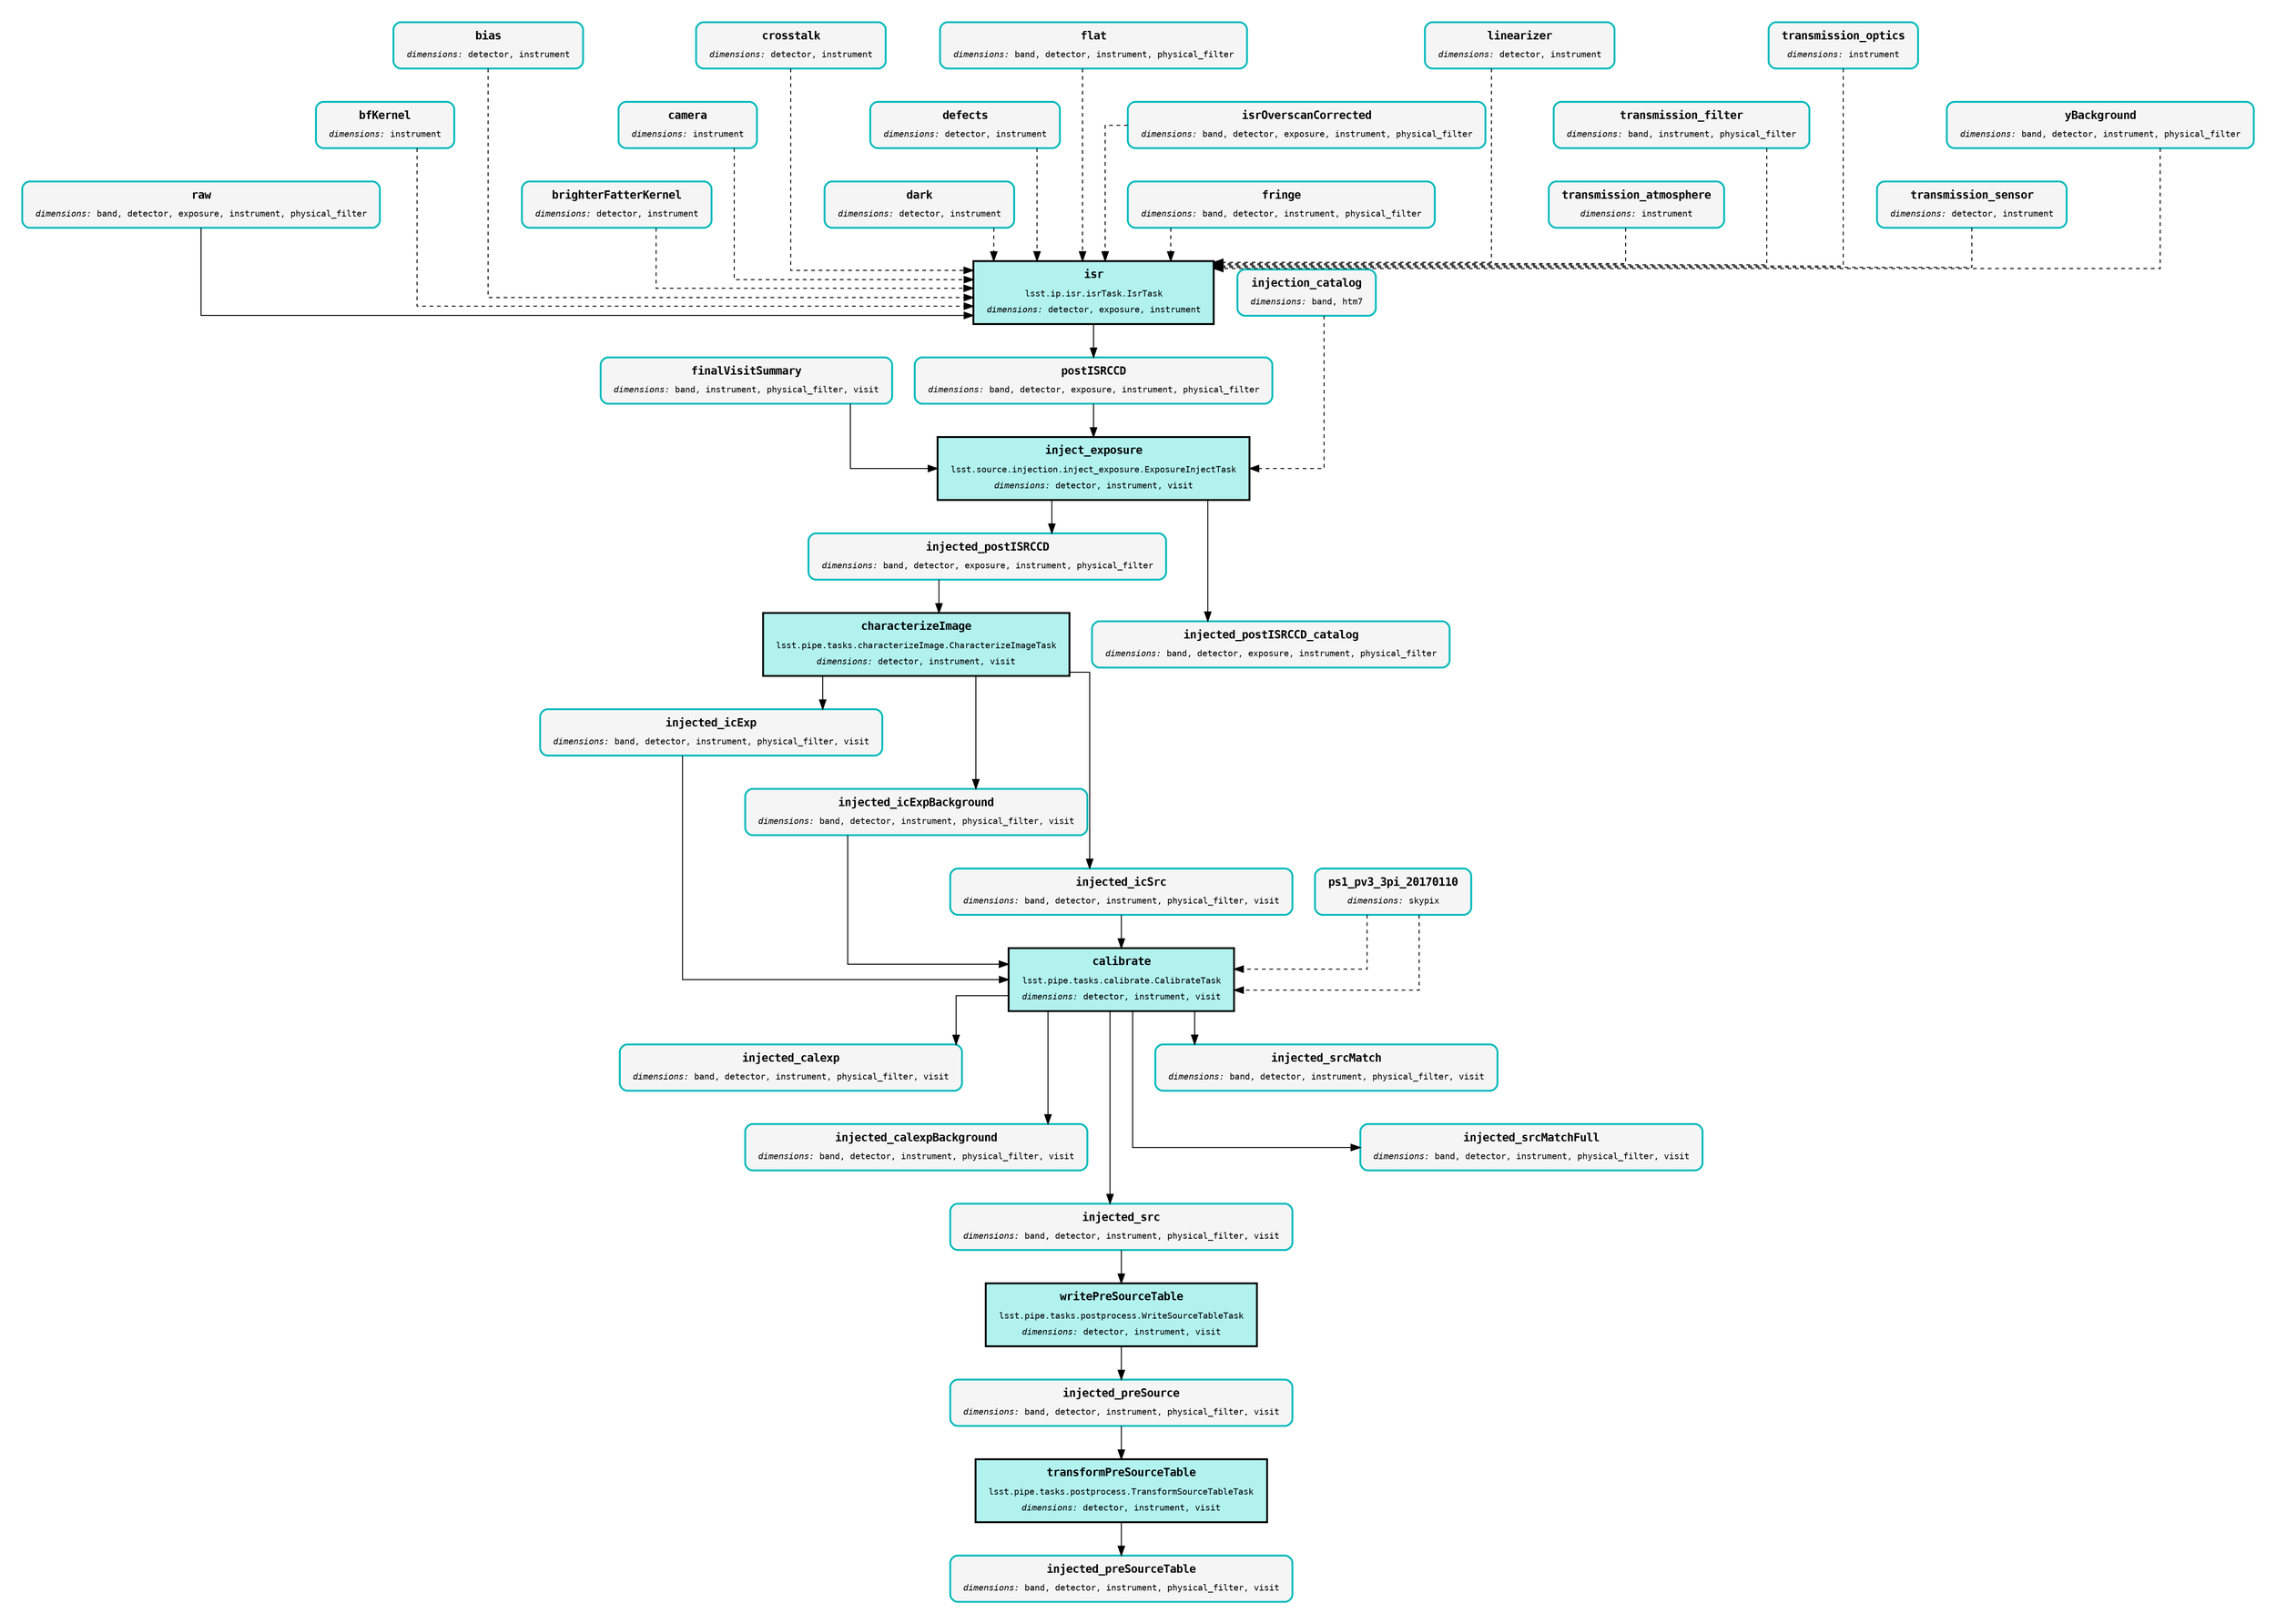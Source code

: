 digraph Pipeline {
	graph [nodesep=0.5,
		pad=0.5,
		ranksep=0.75,
		splines=ortho
	];
	node [fontname=Monospace,
		fontsize=14,
		margin="0.2,0.1",
		penwidth=3,
		shape=box
	];
	edge [arrowsize=1.5,
		color=black,
		penwidth=1.5
	];
	task0	[color=black,
		fillcolor="#B1F2EF",
		label=<<TABLE BORDER="0" CELLPADDING="5"><TR><TD><B><FONT POINT-SIZE="18">calibrate</FONT></B></TD></TR><TR><TD>lsst.pipe.tasks.calibrate.CalibrateTask</TD></TR><TR><TD><I>dimensions:</I>&nbsp;detector, instrument, visit</TD></TR></TABLE>>,
		style=filled];
	injected_calexp	[color="#00BABC",
		fillcolor="#F5F5F5",
		label=<<TABLE BORDER="0" CELLPADDING="5"><TR><TD><B><FONT POINT-SIZE="18">injected_calexp</FONT></B></TD></TR><TR><TD><I>dimensions:</I>&nbsp;band, detector, instrument, physical_filter, visit</TD></TR></TABLE>>,
		style="rounded,filled,bold"];
	task0 -> injected_calexp	[minlen=1];
	injected_calexpBackground	[color="#00BABC",
		fillcolor="#F5F5F5",
		label=<<TABLE BORDER="0" CELLPADDING="5"><TR><TD><B><FONT POINT-SIZE="18">injected_calexpBackground</FONT></B></TD></TR><TR><TD><I>dimensions:</I>&nbsp;band, detector, instrument, physical_filter, visit</TD></TR></TABLE>>,
		style="rounded,filled,bold"];
	task0 -> injected_calexpBackground	[minlen=2];
	injected_src	[color="#00BABC",
		fillcolor="#F5F5F5",
		label=<<TABLE BORDER="0" CELLPADDING="5"><TR><TD><B><FONT POINT-SIZE="18">injected_src</FONT></B></TD></TR><TR><TD><I>dimensions:</I>&nbsp;band, detector, instrument, physical_filter, visit</TD></TR></TABLE>>,
		style="rounded,filled,bold"];
	task0 -> injected_src	[minlen=3];
	injected_srcMatch	[color="#00BABC",
		fillcolor="#F5F5F5",
		label=<<TABLE BORDER="0" CELLPADDING="5"><TR><TD><B><FONT POINT-SIZE="18">injected_srcMatch</FONT></B></TD></TR><TR><TD><I>dimensions:</I>&nbsp;band, detector, instrument, physical_filter, visit</TD></TR></TABLE>>,
		style="rounded,filled,bold"];
	task0 -> injected_srcMatch	[minlen=1];
	injected_srcMatchFull	[color="#00BABC",
		fillcolor="#F5F5F5",
		label=<<TABLE BORDER="0" CELLPADDING="5"><TR><TD><B><FONT POINT-SIZE="18">injected_srcMatchFull</FONT></B></TD></TR><TR><TD><I>dimensions:</I>&nbsp;band, detector, instrument, physical_filter, visit</TD></TR></TABLE>>,
		style="rounded,filled,bold"];
	task0 -> injected_srcMatchFull	[minlen=2];
	injected_icExp	[color="#00BABC",
		fillcolor="#F5F5F5",
		label=<<TABLE BORDER="0" CELLPADDING="5"><TR><TD><B><FONT POINT-SIZE="18">injected_icExp</FONT></B></TD></TR><TR><TD><I>dimensions:</I>&nbsp;band, detector, instrument, physical_filter, visit</TD></TR></TABLE>>,
		style="rounded,filled,bold"];
	injected_icExp -> task0;
	injected_icExpBackground	[color="#00BABC",
		fillcolor="#F5F5F5",
		label=<<TABLE BORDER="0" CELLPADDING="5"><TR><TD><B><FONT POINT-SIZE="18">injected_icExpBackground</FONT></B></TD></TR><TR><TD><I>dimensions:</I>&nbsp;band, detector, instrument, physical_filter, visit</TD></TR></TABLE>>,
		style="rounded,filled,bold"];
	injected_icExpBackground -> task0;
	injected_icSrc	[color="#00BABC",
		fillcolor="#F5F5F5",
		label=<<TABLE BORDER="0" CELLPADDING="5"><TR><TD><B><FONT POINT-SIZE="18">injected_icSrc</FONT></B></TD></TR><TR><TD><I>dimensions:</I>&nbsp;band, detector, instrument, physical_filter, visit</TD></TR></TABLE>>,
		style="rounded,filled,bold"];
	injected_icSrc -> task0;
	ps1_pv3_3pi_20170110	[color="#00BABC",
		fillcolor="#F5F5F5",
		label=<<TABLE BORDER="0" CELLPADDING="5"><TR><TD><B><FONT POINT-SIZE="18">ps1_pv3_3pi_20170110</FONT></B></TD></TR><TR><TD><I>dimensions:</I>&nbsp;skypix</TD></TR></TABLE>>,
		style="rounded,filled,bold"];
	ps1_pv3_3pi_20170110 -> task0	[style=dashed];
	ps1_pv3_3pi_20170110 -> task0	[style=dashed];
	task5	[color=black,
		fillcolor="#B1F2EF",
		label=<<TABLE BORDER="0" CELLPADDING="5"><TR><TD><B><FONT POINT-SIZE="18">writePreSourceTable</FONT></B></TD></TR><TR><TD>lsst.pipe.tasks.postprocess.WriteSourceTableTask</TD></TR><TR><TD><I>dimensions:</I>&nbsp;detector, instrument, visit</TD></TR></TABLE>>,
		style=filled];
	injected_src -> task5	[minlen=1];
	task1	[color=black,
		fillcolor="#B1F2EF",
		label=<<TABLE BORDER="0" CELLPADDING="5"><TR><TD><B><FONT POINT-SIZE="18">characterizeImage</FONT></B></TD></TR><TR><TD>lsst.pipe.tasks.characterizeImage.CharacterizeImageTask</TD></TR><TR><TD><I>dimensions:</I>&nbsp;detector, instrument, visit</TD></TR></TABLE>>,
		style=filled];
	task1 -> injected_icExp	[minlen=1];
	task1 -> injected_icExpBackground	[minlen=2];
	task1 -> injected_icSrc	[minlen=3];
	injected_postISRCCD	[color="#00BABC",
		fillcolor="#F5F5F5",
		label=<<TABLE BORDER="0" CELLPADDING="5"><TR><TD><B><FONT POINT-SIZE="18">injected_postISRCCD</FONT></B></TD></TR><TR><TD><I>dimensions:</I>&nbsp;band, detector, exposure, instrument, physical_filter</TD></TR></TABLE>>,
		style="rounded,filled,bold"];
	injected_postISRCCD -> task1;
	task2	[color=black,
		fillcolor="#B1F2EF",
		label=<<TABLE BORDER="0" CELLPADDING="5"><TR><TD><B><FONT POINT-SIZE="18">inject_exposure</FONT></B></TD></TR><TR><TD>lsst.source.injection.inject_exposure.ExposureInjectTask</TD></TR><TR><TD><I>dimensions:</I>&nbsp;detector, instrument, visit</TD></TR></TABLE>>,
		style=filled];
	task2 -> injected_postISRCCD	[minlen=1];
	injected_postISRCCD_catalog	[color="#00BABC",
		fillcolor="#F5F5F5",
		label=<<TABLE BORDER="0" CELLPADDING="5"><TR><TD><B><FONT POINT-SIZE="18">injected_postISRCCD_catalog</FONT></B></TD></TR><TR><TD><I>dimensions:</I>&nbsp;band, detector, exposure, instrument, physical_filter</TD></TR></TABLE>>,
		style="rounded,filled,bold"];
	task2 -> injected_postISRCCD_catalog	[minlen=2];
	finalVisitSummary	[color="#00BABC",
		fillcolor="#F5F5F5",
		label=<<TABLE BORDER="0" CELLPADDING="5"><TR><TD><B><FONT POINT-SIZE="18">finalVisitSummary</FONT></B></TD></TR><TR><TD><I>dimensions:</I>&nbsp;band, instrument, physical_filter, visit</TD></TR></TABLE>>,
		style="rounded,filled,bold"];
	finalVisitSummary -> task2	[minlen=1];
	postISRCCD	[color="#00BABC",
		fillcolor="#F5F5F5",
		label=<<TABLE BORDER="0" CELLPADDING="5"><TR><TD><B><FONT POINT-SIZE="18">postISRCCD</FONT></B></TD></TR><TR><TD><I>dimensions:</I>&nbsp;band, detector, exposure, instrument, physical_filter</TD></TR></TABLE>>,
		style="rounded,filled,bold"];
	postISRCCD -> task2;
	injection_catalog	[color="#00BABC",
		fillcolor="#F5F5F5",
		label=<<TABLE BORDER="0" CELLPADDING="5"><TR><TD><B><FONT POINT-SIZE="18">injection_catalog</FONT></B></TD></TR><TR><TD><I>dimensions:</I>&nbsp;band, htm7</TD></TR></TABLE>>,
		style="rounded,filled,bold"];
	injection_catalog -> task2	[minlen=2,
		style=dashed];
	task3	[color=black,
		fillcolor="#B1F2EF",
		label=<<TABLE BORDER="0" CELLPADDING="5"><TR><TD><B><FONT POINT-SIZE="18">isr</FONT></B></TD></TR><TR><TD>lsst.ip.isr.isrTask.IsrTask</TD></TR><TR><TD><I>dimensions:</I>&nbsp;detector, exposure, instrument</TD></TR></TABLE>>,
		style=filled];
	task3 -> postISRCCD	[minlen=1];
	raw	[color="#00BABC",
		fillcolor="#F5F5F5",
		label=<<TABLE BORDER="0" CELLPADDING="5"><TR><TD><B><FONT POINT-SIZE="18">raw</FONT></B></TD></TR><TR><TD><I>dimensions:</I>&nbsp;band, detector, exposure, instrument, physical_filter</TD></TR></TABLE>>,
		style="rounded,filled,bold"];
	raw -> task3	[minlen=1];
	bfKernel	[color="#00BABC",
		fillcolor="#F5F5F5",
		label=<<TABLE BORDER="0" CELLPADDING="5"><TR><TD><B><FONT POINT-SIZE="18">bfKernel</FONT></B></TD></TR><TR><TD><I>dimensions:</I>&nbsp;instrument</TD></TR></TABLE>>,
		style="rounded,filled,bold"];
	bfKernel -> task3	[minlen=2,
		style=dashed];
	bias	[color="#00BABC",
		fillcolor="#F5F5F5",
		label=<<TABLE BORDER="0" CELLPADDING="5"><TR><TD><B><FONT POINT-SIZE="18">bias</FONT></B></TD></TR><TR><TD><I>dimensions:</I>&nbsp;detector, instrument</TD></TR></TABLE>>,
		style="rounded,filled,bold"];
	bias -> task3	[minlen=3,
		style=dashed];
	brighterFatterKernel	[color="#00BABC",
		fillcolor="#F5F5F5",
		label=<<TABLE BORDER="0" CELLPADDING="5"><TR><TD><B><FONT POINT-SIZE="18">brighterFatterKernel</FONT></B></TD></TR><TR><TD><I>dimensions:</I>&nbsp;detector, instrument</TD></TR></TABLE>>,
		style="rounded,filled,bold"];
	brighterFatterKernel -> task3	[minlen=1,
		style=dashed];
	camera	[color="#00BABC",
		fillcolor="#F5F5F5",
		label=<<TABLE BORDER="0" CELLPADDING="5"><TR><TD><B><FONT POINT-SIZE="18">camera</FONT></B></TD></TR><TR><TD><I>dimensions:</I>&nbsp;instrument</TD></TR></TABLE>>,
		style="rounded,filled,bold"];
	camera -> task3	[minlen=2,
		style=dashed];
	crosstalk	[color="#00BABC",
		fillcolor="#F5F5F5",
		label=<<TABLE BORDER="0" CELLPADDING="5"><TR><TD><B><FONT POINT-SIZE="18">crosstalk</FONT></B></TD></TR><TR><TD><I>dimensions:</I>&nbsp;detector, instrument</TD></TR></TABLE>>,
		style="rounded,filled,bold"];
	crosstalk -> task3	[minlen=3,
		style=dashed];
	dark	[color="#00BABC",
		fillcolor="#F5F5F5",
		label=<<TABLE BORDER="0" CELLPADDING="5"><TR><TD><B><FONT POINT-SIZE="18">dark</FONT></B></TD></TR><TR><TD><I>dimensions:</I>&nbsp;detector, instrument</TD></TR></TABLE>>,
		style="rounded,filled,bold"];
	dark -> task3	[minlen=1,
		style=dashed];
	defects	[color="#00BABC",
		fillcolor="#F5F5F5",
		label=<<TABLE BORDER="0" CELLPADDING="5"><TR><TD><B><FONT POINT-SIZE="18">defects</FONT></B></TD></TR><TR><TD><I>dimensions:</I>&nbsp;detector, instrument</TD></TR></TABLE>>,
		style="rounded,filled,bold"];
	defects -> task3	[minlen=2,
		style=dashed];
	flat	[color="#00BABC",
		fillcolor="#F5F5F5",
		label=<<TABLE BORDER="0" CELLPADDING="5"><TR><TD><B><FONT POINT-SIZE="18">flat</FONT></B></TD></TR><TR><TD><I>dimensions:</I>&nbsp;band, detector, instrument, physical_filter</TD></TR></TABLE>>,
		style="rounded,filled,bold"];
	flat -> task3	[minlen=3,
		style=dashed];
	fringe	[color="#00BABC",
		fillcolor="#F5F5F5",
		label=<<TABLE BORDER="0" CELLPADDING="5"><TR><TD><B><FONT POINT-SIZE="18">fringe</FONT></B></TD></TR><TR><TD><I>dimensions:</I>&nbsp;band, detector, instrument, physical_filter</TD></TR></TABLE>>,
		style="rounded,filled,bold"];
	fringe -> task3	[minlen=1,
		style=dashed];
	isrOverscanCorrected	[color="#00BABC",
		fillcolor="#F5F5F5",
		label=<<TABLE BORDER="0" CELLPADDING="5"><TR><TD><B><FONT POINT-SIZE="18">isrOverscanCorrected</FONT></B></TD></TR><TR><TD><I>dimensions:</I>&nbsp;band, detector, exposure, instrument, physical_filter</TD></TR></TABLE>>,
		style="rounded,filled,bold"];
	isrOverscanCorrected -> task3	[minlen=2,
		style=dashed];
	linearizer	[color="#00BABC",
		fillcolor="#F5F5F5",
		label=<<TABLE BORDER="0" CELLPADDING="5"><TR><TD><B><FONT POINT-SIZE="18">linearizer</FONT></B></TD></TR><TR><TD><I>dimensions:</I>&nbsp;detector, instrument</TD></TR></TABLE>>,
		style="rounded,filled,bold"];
	linearizer -> task3	[minlen=3,
		style=dashed];
	transmission_atmosphere	[color="#00BABC",
		fillcolor="#F5F5F5",
		label=<<TABLE BORDER="0" CELLPADDING="5"><TR><TD><B><FONT POINT-SIZE="18">transmission_atmosphere</FONT></B></TD></TR><TR><TD><I>dimensions:</I>&nbsp;instrument</TD></TR></TABLE>>,
		style="rounded,filled,bold"];
	transmission_atmosphere -> task3	[minlen=1,
		style=dashed];
	transmission_filter	[color="#00BABC",
		fillcolor="#F5F5F5",
		label=<<TABLE BORDER="0" CELLPADDING="5"><TR><TD><B><FONT POINT-SIZE="18">transmission_filter</FONT></B></TD></TR><TR><TD><I>dimensions:</I>&nbsp;band, instrument, physical_filter</TD></TR></TABLE>>,
		style="rounded,filled,bold"];
	transmission_filter -> task3	[minlen=2,
		style=dashed];
	transmission_optics	[color="#00BABC",
		fillcolor="#F5F5F5",
		label=<<TABLE BORDER="0" CELLPADDING="5"><TR><TD><B><FONT POINT-SIZE="18">transmission_optics</FONT></B></TD></TR><TR><TD><I>dimensions:</I>&nbsp;instrument</TD></TR></TABLE>>,
		style="rounded,filled,bold"];
	transmission_optics -> task3	[minlen=3,
		style=dashed];
	transmission_sensor	[color="#00BABC",
		fillcolor="#F5F5F5",
		label=<<TABLE BORDER="0" CELLPADDING="5"><TR><TD><B><FONT POINT-SIZE="18">transmission_sensor</FONT></B></TD></TR><TR><TD><I>dimensions:</I>&nbsp;detector, instrument</TD></TR></TABLE>>,
		style="rounded,filled,bold"];
	transmission_sensor -> task3	[minlen=1,
		style=dashed];
	yBackground	[color="#00BABC",
		fillcolor="#F5F5F5",
		label=<<TABLE BORDER="0" CELLPADDING="5"><TR><TD><B><FONT POINT-SIZE="18">yBackground</FONT></B></TD></TR><TR><TD><I>dimensions:</I>&nbsp;band, detector, instrument, physical_filter</TD></TR></TABLE>>,
		style="rounded,filled,bold"];
	yBackground -> task3	[minlen=2,
		style=dashed];
	task4	[color=black,
		fillcolor="#B1F2EF",
		label=<<TABLE BORDER="0" CELLPADDING="5"><TR><TD><B><FONT POINT-SIZE="18">transformPreSourceTable</FONT></B></TD></TR><TR><TD>lsst.pipe.tasks.postprocess.TransformSourceTableTask</TD></TR><TR><TD><I>dimensions:</I>&nbsp;detector, instrument, visit</TD></TR></TABLE>>,
		style=filled];
	injected_preSourceTable	[color="#00BABC",
		fillcolor="#F5F5F5",
		label=<<TABLE BORDER="0" CELLPADDING="5"><TR><TD><B><FONT POINT-SIZE="18">injected_preSourceTable</FONT></B></TD></TR><TR><TD><I>dimensions:</I>&nbsp;band, detector, instrument, physical_filter, visit</TD></TR></TABLE>>,
		style="rounded,filled,bold"];
	task4 -> injected_preSourceTable	[minlen=1];
	injected_preSource	[color="#00BABC",
		fillcolor="#F5F5F5",
		label=<<TABLE BORDER="0" CELLPADDING="5"><TR><TD><B><FONT POINT-SIZE="18">injected_preSource</FONT></B></TD></TR><TR><TD><I>dimensions:</I>&nbsp;band, detector, instrument, physical_filter, visit</TD></TR></TABLE>>,
		style="rounded,filled,bold"];
	injected_preSource -> task4	[minlen=1];
	task5 -> injected_preSource	[minlen=1];
}
